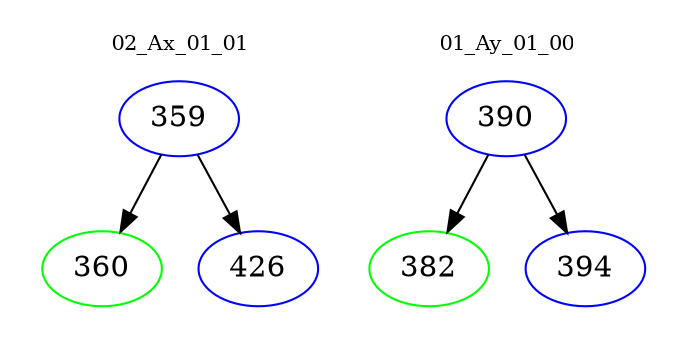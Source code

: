 digraph{
subgraph cluster_0 {
color = white
label = "02_Ax_01_01";
fontsize=10;
T0_359 [label="359", color="blue"]
T0_359 -> T0_360 [color="black"]
T0_360 [label="360", color="green"]
T0_359 -> T0_426 [color="black"]
T0_426 [label="426", color="blue"]
}
subgraph cluster_1 {
color = white
label = "01_Ay_01_00";
fontsize=10;
T1_390 [label="390", color="blue"]
T1_390 -> T1_382 [color="black"]
T1_382 [label="382", color="green"]
T1_390 -> T1_394 [color="black"]
T1_394 [label="394", color="blue"]
}
}
